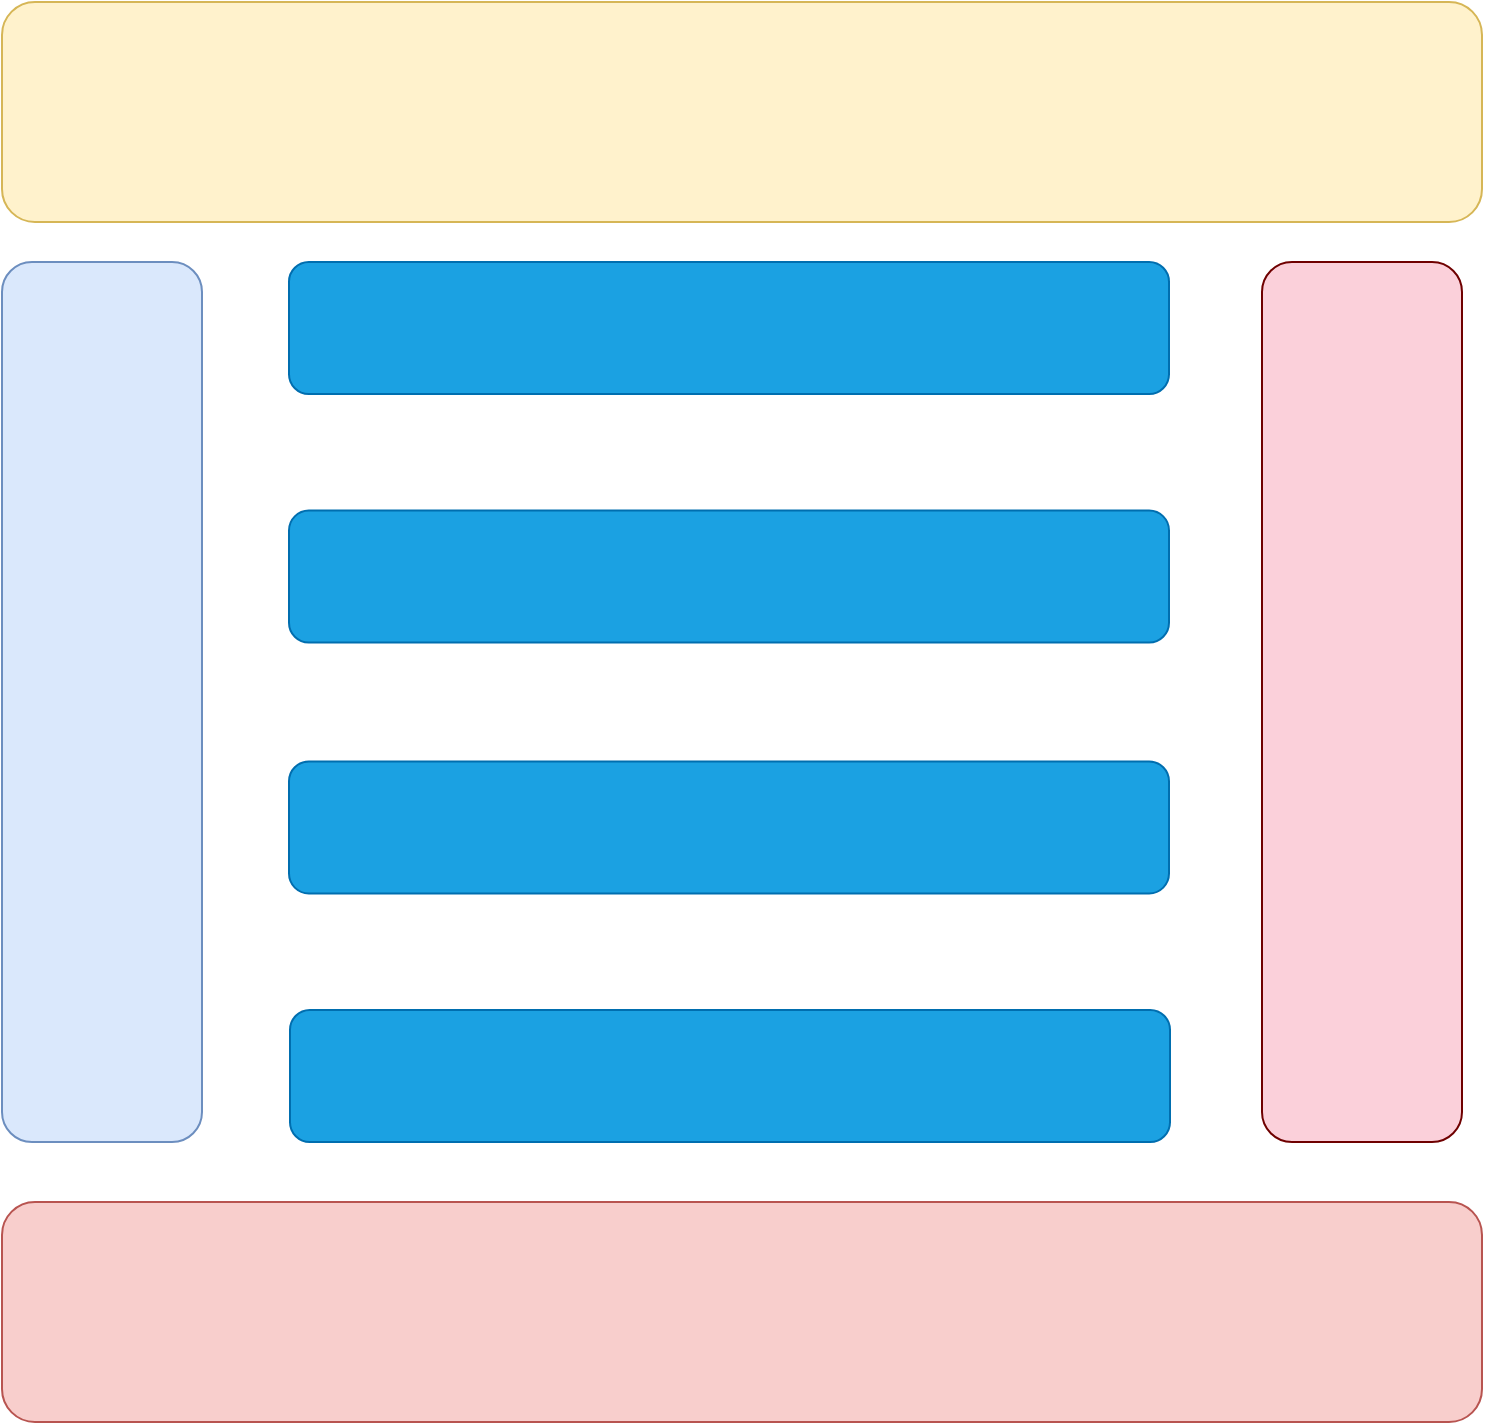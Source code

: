 <mxfile version="24.8.6">
  <diagram name="第 1 页" id="0zziN4BGS7wihgSaBpgH">
    <mxGraphModel dx="1436" dy="1957" grid="1" gridSize="10" guides="1" tooltips="1" connect="1" arrows="1" fold="1" page="1" pageScale="1" pageWidth="827" pageHeight="1169" background="#ffffff" math="0" shadow="0">
      <root>
        <mxCell id="0" />
        <mxCell id="1" parent="0" />
        <mxCell id="mJdEeOhVX0D9DXQmDLdD-4" value="" style="rounded=1;whiteSpace=wrap;html=1;fillColor=#fbd0da;strokeColor=#6F0000;fontColor=#ffffff;" vertex="1" parent="1">
          <mxGeometry x="680" y="90" width="100" height="440" as="geometry" />
        </mxCell>
        <mxCell id="mJdEeOhVX0D9DXQmDLdD-5" value="" style="rounded=1;whiteSpace=wrap;html=1;fillColor=#f8cecc;strokeColor=#b85450;" vertex="1" parent="1">
          <mxGeometry x="50" y="560" width="740" height="110" as="geometry" />
        </mxCell>
        <mxCell id="mJdEeOhVX0D9DXQmDLdD-6" value="" style="rounded=1;whiteSpace=wrap;html=1;fillColor=#fff2cc;strokeColor=#d6b656;gradientColor=none;" vertex="1" parent="1">
          <mxGeometry x="50" y="-40" width="740" height="110" as="geometry" />
        </mxCell>
        <mxCell id="mJdEeOhVX0D9DXQmDLdD-7" value="" style="rounded=1;whiteSpace=wrap;html=1;fillColor=#dae8fc;strokeColor=#6c8ebf;" vertex="1" parent="1">
          <mxGeometry x="50" y="90" width="100" height="440" as="geometry" />
        </mxCell>
        <mxCell id="mJdEeOhVX0D9DXQmDLdD-9" value="" style="group" vertex="1" connectable="0" parent="1">
          <mxGeometry x="193.5" y="90" width="440.5" height="440" as="geometry" />
        </mxCell>
        <mxCell id="mJdEeOhVX0D9DXQmDLdD-1" value="" style="rounded=1;whiteSpace=wrap;html=1;fillColor=#1ba1e2;fontColor=#ffffff;strokeColor=#006EAF;" vertex="1" parent="mJdEeOhVX0D9DXQmDLdD-9">
          <mxGeometry width="440" height="66" as="geometry" />
        </mxCell>
        <mxCell id="mJdEeOhVX0D9DXQmDLdD-2" value="" style="rounded=1;whiteSpace=wrap;html=1;fillColor=#1ba1e2;fontColor=#ffffff;strokeColor=#006EAF;" vertex="1" parent="mJdEeOhVX0D9DXQmDLdD-9">
          <mxGeometry y="124.3" width="440" height="66" as="geometry" />
        </mxCell>
        <mxCell id="mJdEeOhVX0D9DXQmDLdD-3" value="" style="rounded=1;whiteSpace=wrap;html=1;fillColor=#1ba1e2;fontColor=#ffffff;strokeColor=#006EAF;" vertex="1" parent="mJdEeOhVX0D9DXQmDLdD-9">
          <mxGeometry y="249.7" width="440" height="66" as="geometry" />
        </mxCell>
        <mxCell id="mJdEeOhVX0D9DXQmDLdD-8" value="" style="rounded=1;whiteSpace=wrap;html=1;fillColor=#1ba1e2;fontColor=#ffffff;strokeColor=#006EAF;" vertex="1" parent="mJdEeOhVX0D9DXQmDLdD-9">
          <mxGeometry x="0.5" y="374.0" width="440" height="66" as="geometry" />
        </mxCell>
      </root>
    </mxGraphModel>
  </diagram>
</mxfile>
